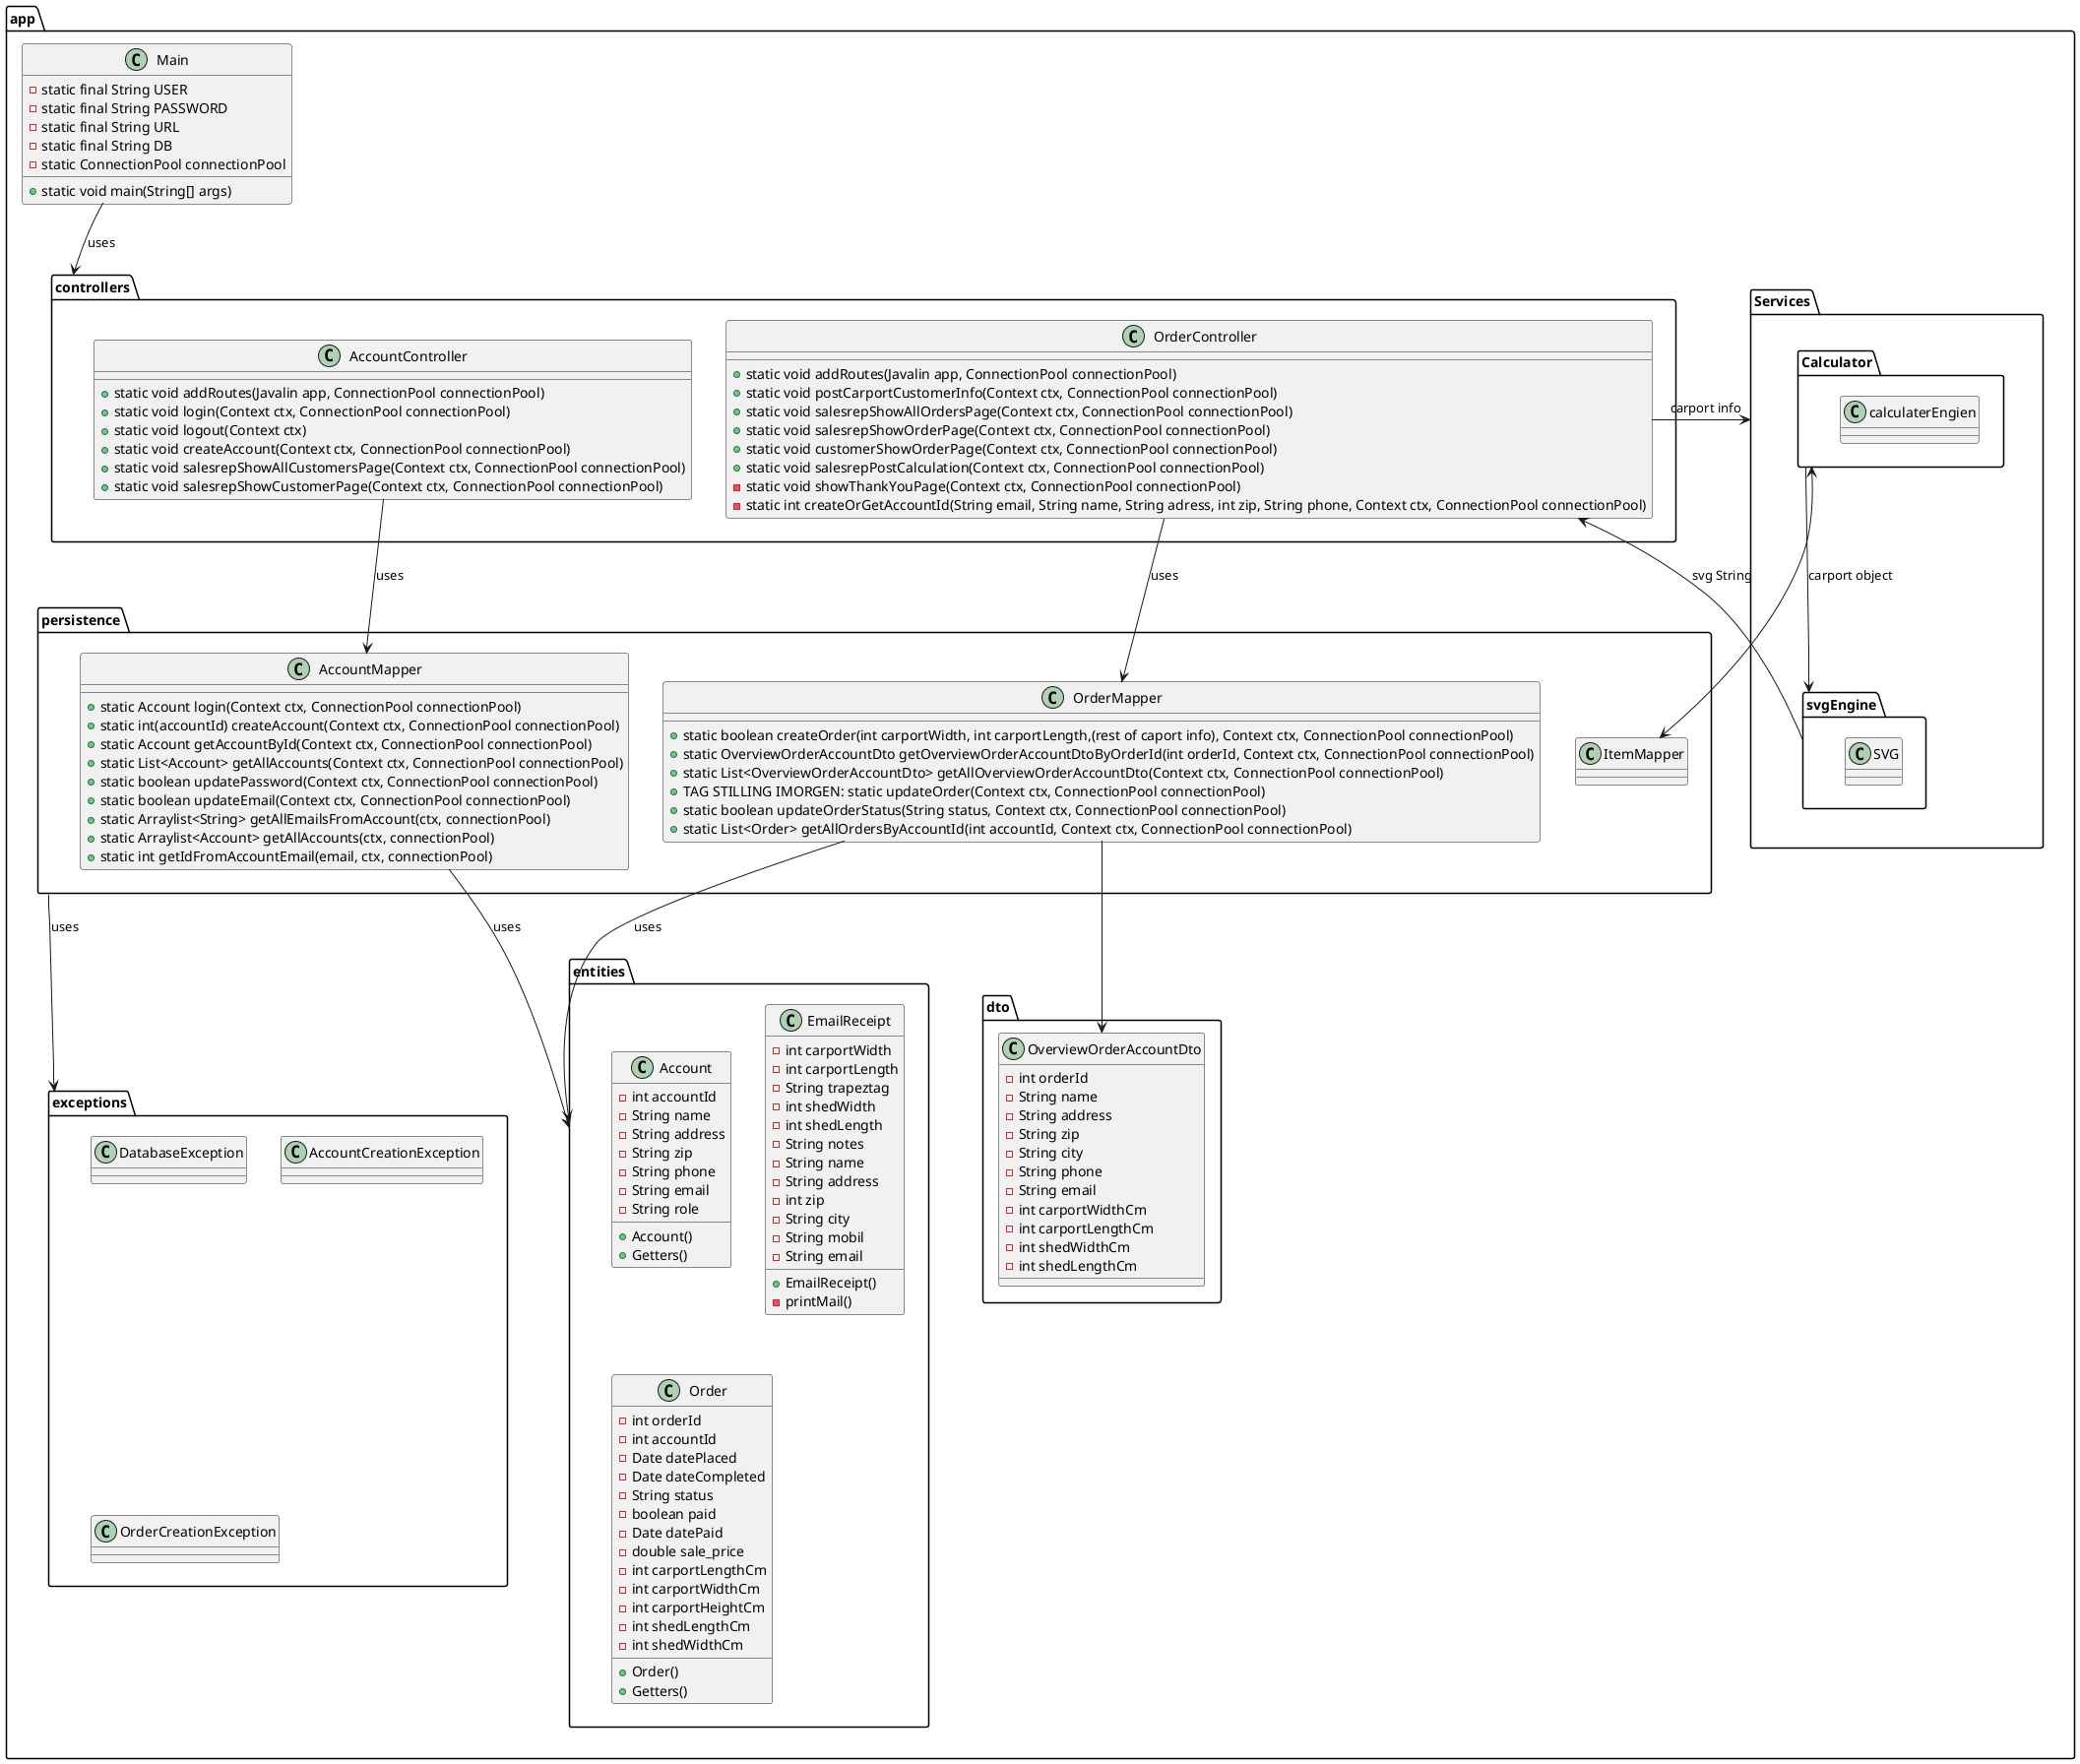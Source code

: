@startuml
package app {

  class Main {
    - static final String USER
    - static final String PASSWORD
    - static final String URL
    - static final String DB
    - static ConnectionPool connectionPool
    + static void main(String[] args)

  }


  package controllers {
    class AccountController{
    + static void addRoutes(Javalin app, ConnectionPool connectionPool)
    + static void login(Context ctx, ConnectionPool connectionPool)
    + static void logout(Context ctx)
    + static void createAccount(Context ctx, ConnectionPool connectionPool)
    + static void salesrepShowAllCustomersPage(Context ctx, ConnectionPool connectionPool)
    + static void salesrepShowCustomerPage(Context ctx, ConnectionPool connectionPool)
      }
    class OrderController{
    + static void addRoutes(Javalin app, ConnectionPool connectionPool)
    + static void postCarportCustomerInfo(Context ctx, ConnectionPool connectionPool)
    + static void salesrepShowAllOrdersPage(Context ctx, ConnectionPool connectionPool)
    + static void salesrepShowOrderPage(Context ctx, ConnectionPool connectionPool)
    + static void customerShowOrderPage(Context ctx, ConnectionPool connectionPool)
    + static void salesrepPostCalculation(Context ctx, ConnectionPool connectionPool)
    - static void showThankYouPage(Context ctx, ConnectionPool connectionPool)
    - static int createOrGetAccountId(String email, String name, String adress, int zip, String phone, Context ctx, ConnectionPool connectionPool)
    }
  }

  package persistence {
    class AccountMapper{
      + static Account login(Context ctx, ConnectionPool connectionPool)
      + static int(accountId) createAccount(Context ctx, ConnectionPool connectionPool)
      + static Account getAccountById(Context ctx, ConnectionPool connectionPool)
      + static List<Account> getAllAccounts(Context ctx, ConnectionPool connectionPool)
      + static boolean updatePassword(Context ctx, ConnectionPool connectionPool)
      + static boolean updateEmail(Context ctx, ConnectionPool connectionPool)
      + static Arraylist<String> getAllEmailsFromAccount(ctx, connectionPool)
      + static Arraylist<Account> getAllAccounts(ctx, connectionPool)
      + static int getIdFromAccountEmail(email, ctx, connectionPool)

    }
    class OrderMapper{
    + static boolean createOrder(int carportWidth, int carportLength,(rest of caport info), Context ctx, ConnectionPool connectionPool)
    + static OverviewOrderAccountDto getOverviewOrderAccountDtoByOrderId(int orderId, Context ctx, ConnectionPool connectionPool)
    + static List<OverviewOrderAccountDto> getAllOverviewOrderAccountDto(Context ctx, ConnectionPool connectionPool)
    + TAG STILLING IMORGEN: static updateOrder(Context ctx, ConnectionPool connectionPool)
    + static boolean updateOrderStatus(String status, Context ctx, ConnectionPool connectionPool)
    + static List<Order> getAllOrdersByAccountId(int accountId, Context ctx, ConnectionPool connectionPool)
    }
    class ItemMapper{

    }
  }

  package Services{
  package svgEngine {
  class SVG{
  }
  }
  package Calculator{
  class calculaterEngien{

  }

  }
  }

  package entities{
     class Account{
        - int accountId
        - String name
        - String address
        - String zip
        - String phone
        - String email
        - String role
        + Account()
        + Getters()
     }

     class EmailReceipt{
     - int carportWidth
     - int carportLength
     - String trapeztag
     -int shedWidth
     - int shedLength
     - String notes
     - String name
     - String address
     - int zip
     - String city
     - String mobil
     - String email
     + EmailReceipt()
     - printMail()

     }

     class Order {
             -int orderId
             -int accountId
             -Date datePlaced
             -Date dateCompleted
             -String status
             -boolean paid
             -Date datePaid
             -double sale_price
             -int carportLengthCm
             -int carportWidthCm
             -int carportHeightCm
             -int shedLengthCm
             -int shedWidthCm
             +Order()
             +Getters()
         }
'     class Orderlines {
'         - int orderNumber
'         - int cupcakeId
'         - int quantity
'         + OrderLines(int orderNumber, int cupcakeId, int quantity)
'         + int getOrderNumber()
'         + int getCupcakeId()
'         + int getQuantity()
'         + calculateSubtotal(Cupcake cupcake)
'         + toString()
'         }

  }

  package dto {

    class OverviewOrderAccountDto {
       - int orderId
       - String name
       - String address
       - String zip
       - String city
       - String phone
       - String email
       - int carportWidthCm
       - int carportLengthCm
       - int shedWidthCm
       - int shedLengthCm
       }

  }

  package exceptions {

  class DatabaseException{
  }

  class AccountCreationException{
  }
  class OrderCreationException{
  }
  }

  }

    Main --> controllers : uses

    AccountController --> AccountMapper : uses
    OrderController --> OrderMapper : uses
    OrderMapper --> OverviewOrderAccountDto

    AccountMapper --> entities : uses
    OrderMapper --> entities : uses

    persistence -->  exceptions : uses

    Calculator --> svgEngine : carport object

    svgEngine --> OrderController : svg String

    Calculator <--> ItemMapper

    OrderController --> Services : carport info
@enduml